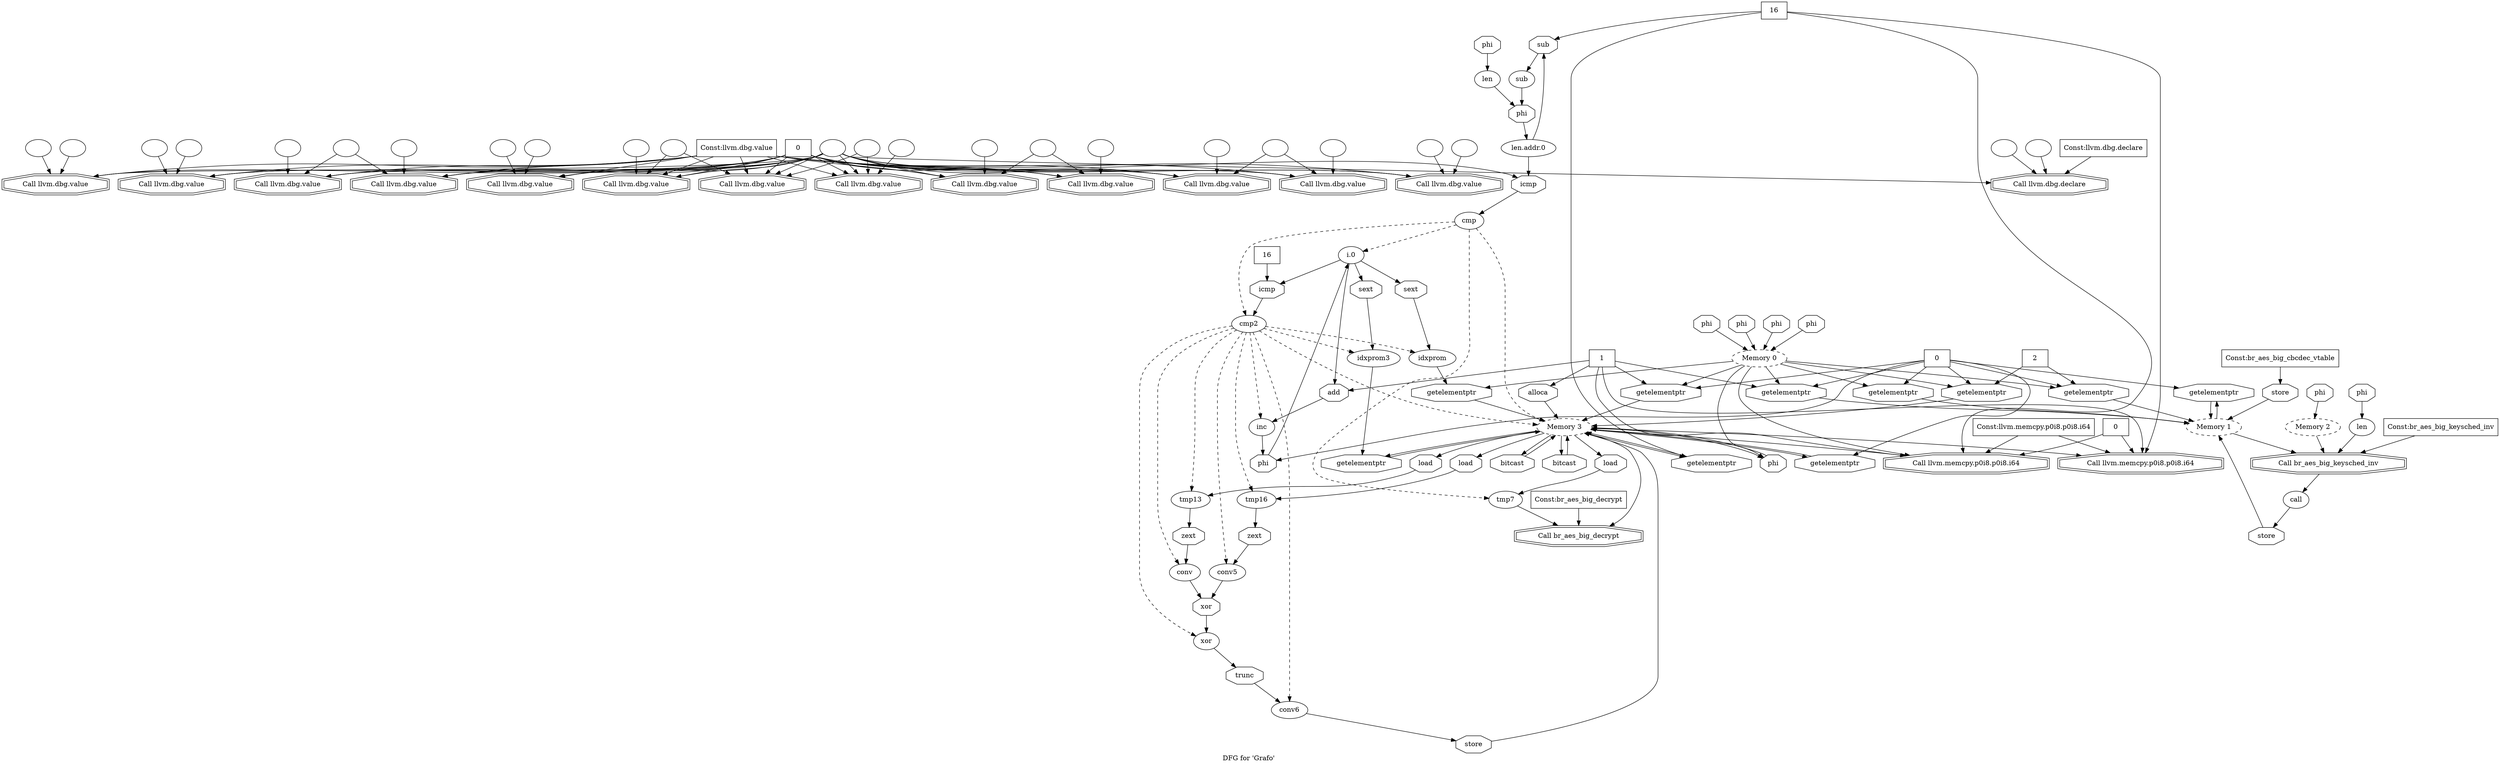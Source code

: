 digraph "DFG for 'Grafo'  "{
label="DFG for 'Grafo' ";
node_0[shape=doubleoctagon,style=solid,label="Call llvm.dbg.value"]
node_5[shape=box,style=solid,label="Const:llvm.dbg.value"]
"node_5"->"node_0"
node_6[shape=doubleoctagon,style=solid,label="Call llvm.dbg.value"]
"node_5"->"node_6"
node_105[shape=doubleoctagon,style=solid,label="Call llvm.dbg.value"]
"node_5"->"node_105"
node_9[shape=doubleoctagon,style=solid,label="Call llvm.dbg.value"]
"node_5"->"node_9"
node_31[shape=doubleoctagon,style=solid,label="Call llvm.dbg.value"]
"node_5"->"node_31"
node_34[shape=doubleoctagon,style=solid,label="Call llvm.dbg.value"]
"node_5"->"node_34"
node_37[shape=doubleoctagon,style=solid,label="Call llvm.dbg.value"]
"node_5"->"node_37"
node_40[shape=doubleoctagon,style=solid,label="Call llvm.dbg.value"]
"node_5"->"node_40"
node_43[shape=doubleoctagon,style=solid,label="Call llvm.dbg.value"]
"node_5"->"node_43"
node_45[shape=doubleoctagon,style=solid,label="Call llvm.dbg.value"]
"node_5"->"node_45"
node_72[shape=doubleoctagon,style=solid,label="Call llvm.dbg.value"]
"node_5"->"node_72"
node_101[shape=doubleoctagon,style=solid,label="Call llvm.dbg.value"]
"node_5"->"node_101"
node_107[shape=doubleoctagon,style=solid,label="Call llvm.dbg.value"]
"node_5"->"node_107"
node_7[shape=ellipse,style=solid,label=""]
"node_7"->"node_6"
node_4[shape=ellipse,style=solid,label=""]
"node_4"->"node_0"
"node_4"->"node_6"
"node_4"->"node_105"
"node_4"->"node_9"
"node_4"->"node_31"
"node_4"->"node_34"
"node_4"->"node_37"
"node_4"->"node_40"
"node_4"->"node_43"
"node_4"->"node_45"
node_57[shape=doubleoctagon,style=solid,label="Call llvm.dbg.declare"]
"node_4"->"node_57"
"node_4"->"node_72"
"node_4"->"node_101"
"node_4"->"node_107"
node_3[shape=ellipse,style=solid,label=""]
"node_3"->"node_0"
node_1[shape=ellipse,style=solid,label=""]
"node_1"->"node_0"
node_2[shape=box,style=solid,label="0"]
"node_2"->"node_0"
"node_2"->"node_6"
"node_2"->"node_105"
"node_2"->"node_9"
"node_2"->"node_31"
"node_2"->"node_34"
"node_2"->"node_37"
"node_2"->"node_40"
"node_2"->"node_43"
"node_2"->"node_45"
node_56[shape=octagon,style=solid,label="icmp"]
"node_2"->"node_56"
"node_2"->"node_72"
"node_2"->"node_101"
"node_2"->"node_107"
node_90[shape=octagon,style=solid,label="sext"]
node_89[shape=ellipse,style=solid,label="idxprom3"]
"node_90"->"node_89"
node_91[shape=octagon,style=solid,label="getelementptr"]
node_29[shape=ellipse,style=dashed,label="Memory 3"]
"node_91"->"node_29"
node_8[shape=ellipse,style=solid,label=""]
"node_8"->"node_6"
node_10[shape=ellipse,style=solid,label=""]
"node_10"->"node_9"
node_11[shape=ellipse,style=solid,label=""]
"node_11"->"node_9"
node_12[shape=ellipse,style=dashed,label="Memory 1"]
node_20[shape=octagon,style=solid,label="getelementptr"]
"node_12"->"node_20"
node_22[shape=doubleoctagon,style=solid,label="Call br_aes_big_keysched_inv"]
"node_12"->"node_22"
node_13[shape=octagon,style=solid,label="getelementptr"]
"node_13"->"node_12"
node_14[shape=ellipse,style=dashed,label="Memory 0"]
"node_14"->"node_13"
node_18[shape=octagon,style=solid,label="getelementptr"]
"node_14"->"node_18"
node_26[shape=octagon,style=solid,label="getelementptr"]
"node_14"->"node_26"
node_53[shape=octagon,style=solid,label="phi"]
"node_14"->"node_53"
node_65[shape=octagon,style=solid,label="getelementptr"]
"node_14"->"node_65"
node_68[shape=octagon,style=solid,label="getelementptr"]
"node_14"->"node_68"
node_84[shape=octagon,style=solid,label="getelementptr"]
"node_14"->"node_84"
node_104[shape=doubleoctagon,style=solid,label="Call llvm.memcpy.p0i8.p0i8.i64"]
"node_14"->"node_104"
node_15[shape=box,style=solid,label="0"]
"node_15"->"node_13"
"node_15"->"node_18"
"node_15"->"node_20"
"node_15"->"node_26"
"node_15"->"node_65"
"node_15"->"node_68"
node_69[shape=octagon,style=solid,label="getelementptr"]
"node_15"->"node_69"
node_76[shape=octagon,style=solid,label="phi"]
"node_15"->"node_76"
node_16[shape=octagon,style=solid,label="store"]
"node_16"->"node_12"
node_17[shape=box,style=solid,label="Const:br_aes_big_cbcdec_vtable"]
"node_17"->"node_16"
"node_18"->"node_12"
node_19[shape=box,style=solid,label="1"]
"node_19"->"node_18"
node_30[shape=octagon,style=solid,label="alloca"]
"node_19"->"node_30"
node_62[shape=doubleoctagon,style=solid,label="Call llvm.memcpy.p0i8.p0i8.i64"]
"node_19"->"node_62"
"node_19"->"node_68"
node_78[shape=octagon,style=solid,label="add"]
"node_19"->"node_78"
"node_19"->"node_104"
"node_20"->"node_12"
node_21[shape=ellipse,style=solid,label="call"]
node_28[shape=octagon,style=solid,label="store"]
"node_21"->"node_28"
"node_22"->"node_21"
node_23[shape=ellipse,style=dashed,label="Memory 2"]
"node_23"->"node_22"
node_24[shape=ellipse,style=solid,label="len"]
"node_24"->"node_22"
node_25[shape=box,style=solid,label="Const:br_aes_big_keysched_inv"]
"node_25"->"node_22"
"node_26"->"node_12"
node_27[shape=box,style=solid,label="2"]
"node_27"->"node_26"
"node_27"->"node_65"
"node_28"->"node_12"
"node_29"->"node_91"
"node_29"->"node_53"
node_54[shape=octagon,style=solid,label="getelementptr"]
"node_29"->"node_54"
node_61[shape=octagon,style=solid,label="bitcast"]
"node_29"->"node_61"
"node_29"->"node_62"
node_67[shape=octagon,style=solid,label="load"]
"node_29"->"node_67"
"node_29"->"node_69"
node_70[shape=doubleoctagon,style=solid,label="Call br_aes_big_decrypt"]
"node_29"->"node_70"
node_86[shape=octagon,style=solid,label="load"]
"node_29"->"node_86"
node_93[shape=octagon,style=solid,label="load"]
"node_29"->"node_93"
node_103[shape=octagon,style=solid,label="bitcast"]
"node_29"->"node_103"
"node_29"->"node_104"
"node_30"->"node_29"
node_32[shape=ellipse,style=solid,label=""]
"node_32"->"node_31"
node_33[shape=ellipse,style=solid,label=""]
"node_33"->"node_31"
node_35[shape=ellipse,style=solid,label=""]
"node_35"->"node_34"
"node_35"->"node_43"
node_36[shape=ellipse,style=solid,label=""]
"node_36"->"node_34"
node_38[shape=ellipse,style=solid,label=""]
"node_38"->"node_37"
"node_38"->"node_45"
node_39[shape=ellipse,style=solid,label=""]
"node_39"->"node_37"
node_41[shape=ellipse,style=solid,label=""]
"node_41"->"node_40"
node_42[shape=ellipse,style=solid,label=""]
"node_42"->"node_40"
"node_42"->"node_107"
node_44[shape=ellipse,style=solid,label=""]
"node_44"->"node_43"
node_46[shape=ellipse,style=solid,label=""]
"node_46"->"node_105"
"node_46"->"node_45"
node_47[shape=ellipse,style=solid,label="len.addr.0"]
node_51[shape=octagon,style=solid,label="sub"]
"node_47"->"node_51"
"node_47"->"node_56"
node_48[shape=octagon,style=solid,label="phi"]
"node_48"->"node_47"
node_49[shape=ellipse,style=solid,label="len"]
"node_49"->"node_48"
node_50[shape=ellipse,style=solid,label="sub"]
"node_50"->"node_48"
"node_51"->"node_50"
node_52[shape=box,style=solid,label="16"]
"node_52"->"node_51"
"node_52"->"node_54"
"node_52"->"node_62"
"node_52"->"node_104"
"node_53"->"node_29"
"node_54"->"node_29"
node_55[shape=ellipse,style=solid,label="cmp"]
"node_55"->"node_29" [style=dashed]
node_66[shape=ellipse,style=solid,label="tmp7"]
"node_55"->"node_66" [style=dashed]
node_75[shape=ellipse,style=solid,label="i.0"]
"node_55"->"node_75" [style=dashed]
node_79[shape=ellipse,style=solid,label="cmp2"]
"node_55"->"node_79" [style=dashed]
"node_56"->"node_55"
node_58[shape=ellipse,style=solid,label=""]
"node_58"->"node_57"
node_59[shape=ellipse,style=solid,label=""]
"node_59"->"node_57"
node_60[shape=box,style=solid,label="Const:llvm.dbg.declare"]
"node_60"->"node_57"
"node_61"->"node_29"
node_63[shape=box,style=solid,label="0"]
"node_63"->"node_62"
"node_63"->"node_104"
node_64[shape=box,style=solid,label="Const:llvm.memcpy.p0i8.p0i8.i64"]
"node_64"->"node_62"
"node_64"->"node_104"
"node_65"->"node_29"
"node_66"->"node_70"
"node_67"->"node_66"
"node_68"->"node_29"
"node_69"->"node_29"
node_71[shape=box,style=solid,label="Const:br_aes_big_decrypt"]
"node_71"->"node_70"
node_73[shape=ellipse,style=solid,label=""]
"node_73"->"node_72"
node_74[shape=ellipse,style=solid,label=""]
"node_74"->"node_72"
"node_74"->"node_101"
"node_75"->"node_90"
"node_75"->"node_78"
node_80[shape=octagon,style=solid,label="icmp"]
"node_75"->"node_80"
node_83[shape=octagon,style=solid,label="sext"]
"node_75"->"node_83"
"node_76"->"node_75"
node_77[shape=ellipse,style=solid,label="inc"]
"node_77"->"node_76"
"node_78"->"node_77"
"node_79"->"node_29" [style=dashed]
"node_79"->"node_77" [style=dashed]
node_82[shape=ellipse,style=solid,label="idxprom"]
"node_79"->"node_82" [style=dashed]
node_85[shape=ellipse,style=solid,label="tmp13"]
"node_79"->"node_85" [style=dashed]
node_87[shape=ellipse,style=solid,label="conv"]
"node_79"->"node_87" [style=dashed]
"node_79"->"node_89" [style=dashed]
node_92[shape=ellipse,style=solid,label="tmp16"]
"node_79"->"node_92" [style=dashed]
node_94[shape=ellipse,style=solid,label="conv5"]
"node_79"->"node_94" [style=dashed]
node_96[shape=ellipse,style=solid,label="xor"]
"node_79"->"node_96" [style=dashed]
node_98[shape=ellipse,style=solid,label="conv6"]
"node_79"->"node_98" [style=dashed]
"node_80"->"node_79"
node_81[shape=box,style=solid,label="16"]
"node_81"->"node_80"
"node_82"->"node_84"
"node_83"->"node_82"
"node_84"->"node_29"
node_88[shape=octagon,style=solid,label="zext"]
"node_85"->"node_88"
"node_86"->"node_85"
node_97[shape=octagon,style=solid,label="xor"]
"node_87"->"node_97"
"node_88"->"node_87"
"node_89"->"node_91"
node_95[shape=octagon,style=solid,label="zext"]
"node_92"->"node_95"
"node_93"->"node_92"
"node_94"->"node_97"
"node_95"->"node_94"
node_99[shape=octagon,style=solid,label="trunc"]
"node_96"->"node_99"
"node_97"->"node_96"
node_100[shape=octagon,style=solid,label="store"]
"node_98"->"node_100"
"node_99"->"node_98"
"node_100"->"node_29"
node_102[shape=ellipse,style=solid,label=""]
"node_102"->"node_101"
"node_103"->"node_29"
node_106[shape=ellipse,style=solid,label=""]
"node_106"->"node_105"
node_108[shape=ellipse,style=solid,label=""]
"node_108"->"node_107"
node_109[shape=octagon,style=solid,label="phi"]
"node_109"->"node_14"
node_110[shape=octagon,style=solid,label="phi"]
"node_110"->"node_23"
node_111[shape=octagon,style=solid,label="phi"]
"node_111"->"node_24"
node_112[shape=octagon,style=solid,label="phi"]
"node_112"->"node_14"
node_113[shape=octagon,style=solid,label="phi"]
"node_113"->"node_14"
node_114[shape=octagon,style=solid,label="phi"]
"node_114"->"node_14"
node_115[shape=octagon,style=solid,label="phi"]
"node_115"->"node_49"
}

